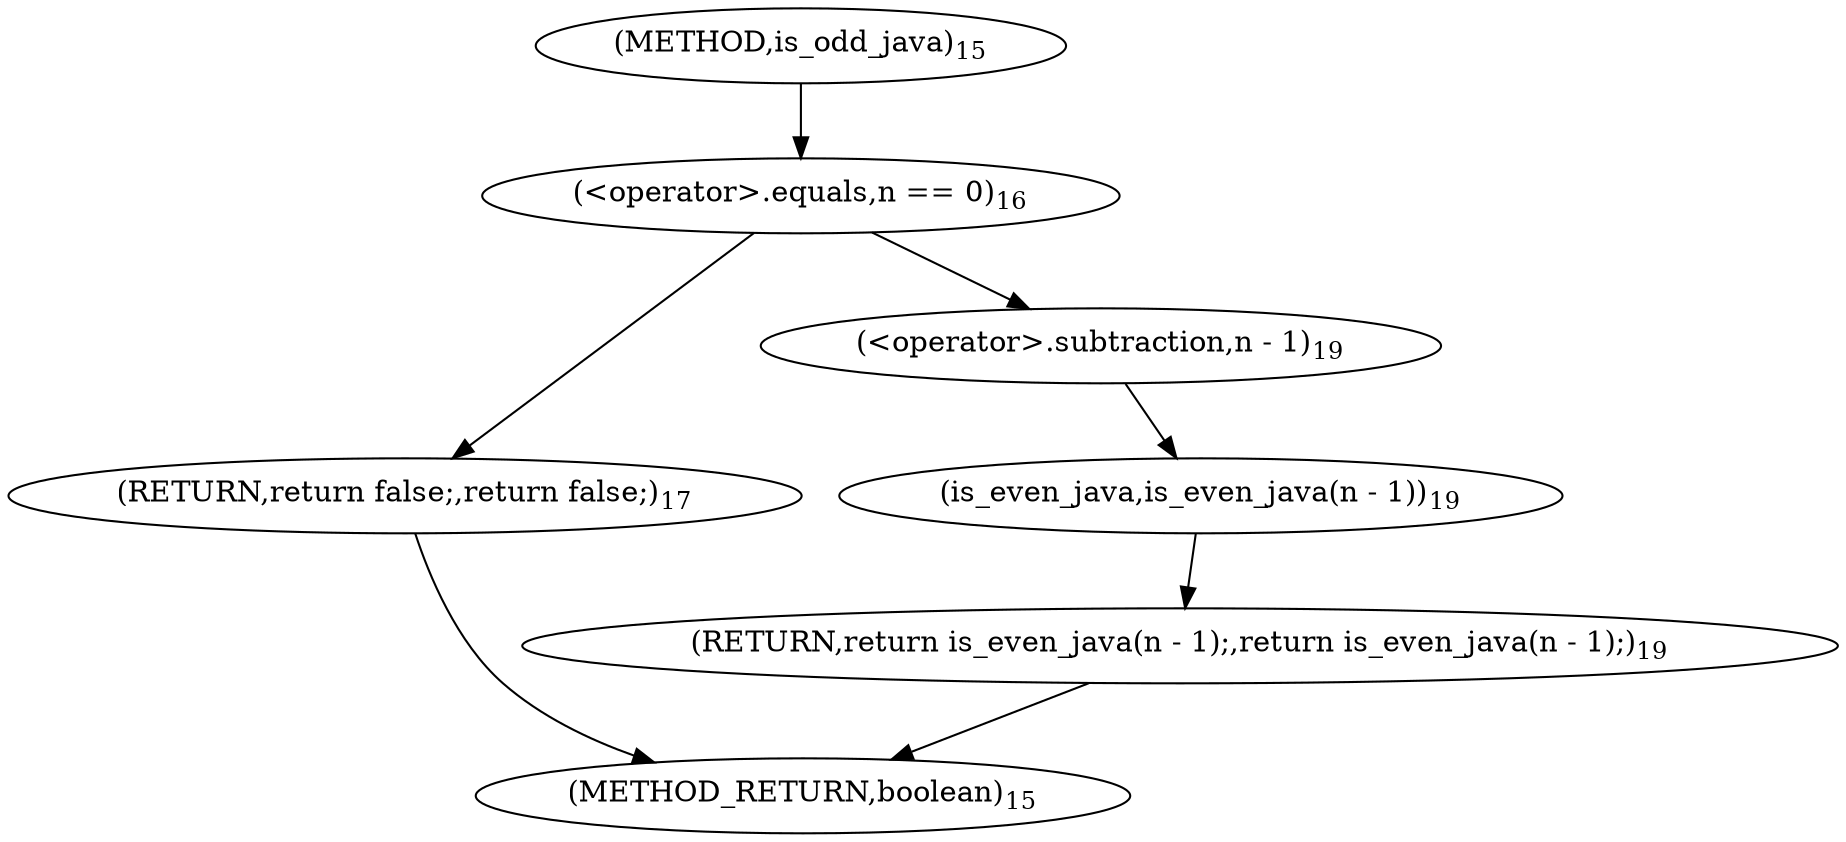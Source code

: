 digraph "is_odd_java" {  
"60" [label = <(&lt;operator&gt;.equals,n == 0)<SUB>16</SUB>> ]
"64" [label = <(RETURN,return false;,return false;)<SUB>17</SUB>> ]
"68" [label = <(RETURN,return is_even_java(n - 1);,return is_even_java(n - 1);)<SUB>19</SUB>> ]
"69" [label = <(is_even_java,is_even_java(n - 1))<SUB>19</SUB>> ]
"70" [label = <(&lt;operator&gt;.subtraction,n - 1)<SUB>19</SUB>> ]
"56" [label = <(METHOD,is_odd_java)<SUB>15</SUB>> ]
"75" [label = <(METHOD_RETURN,boolean)<SUB>15</SUB>> ]
  "60" -> "64" 
  "60" -> "70" 
  "64" -> "75" 
  "68" -> "75" 
  "69" -> "68" 
  "70" -> "69" 
  "56" -> "60" 
}

